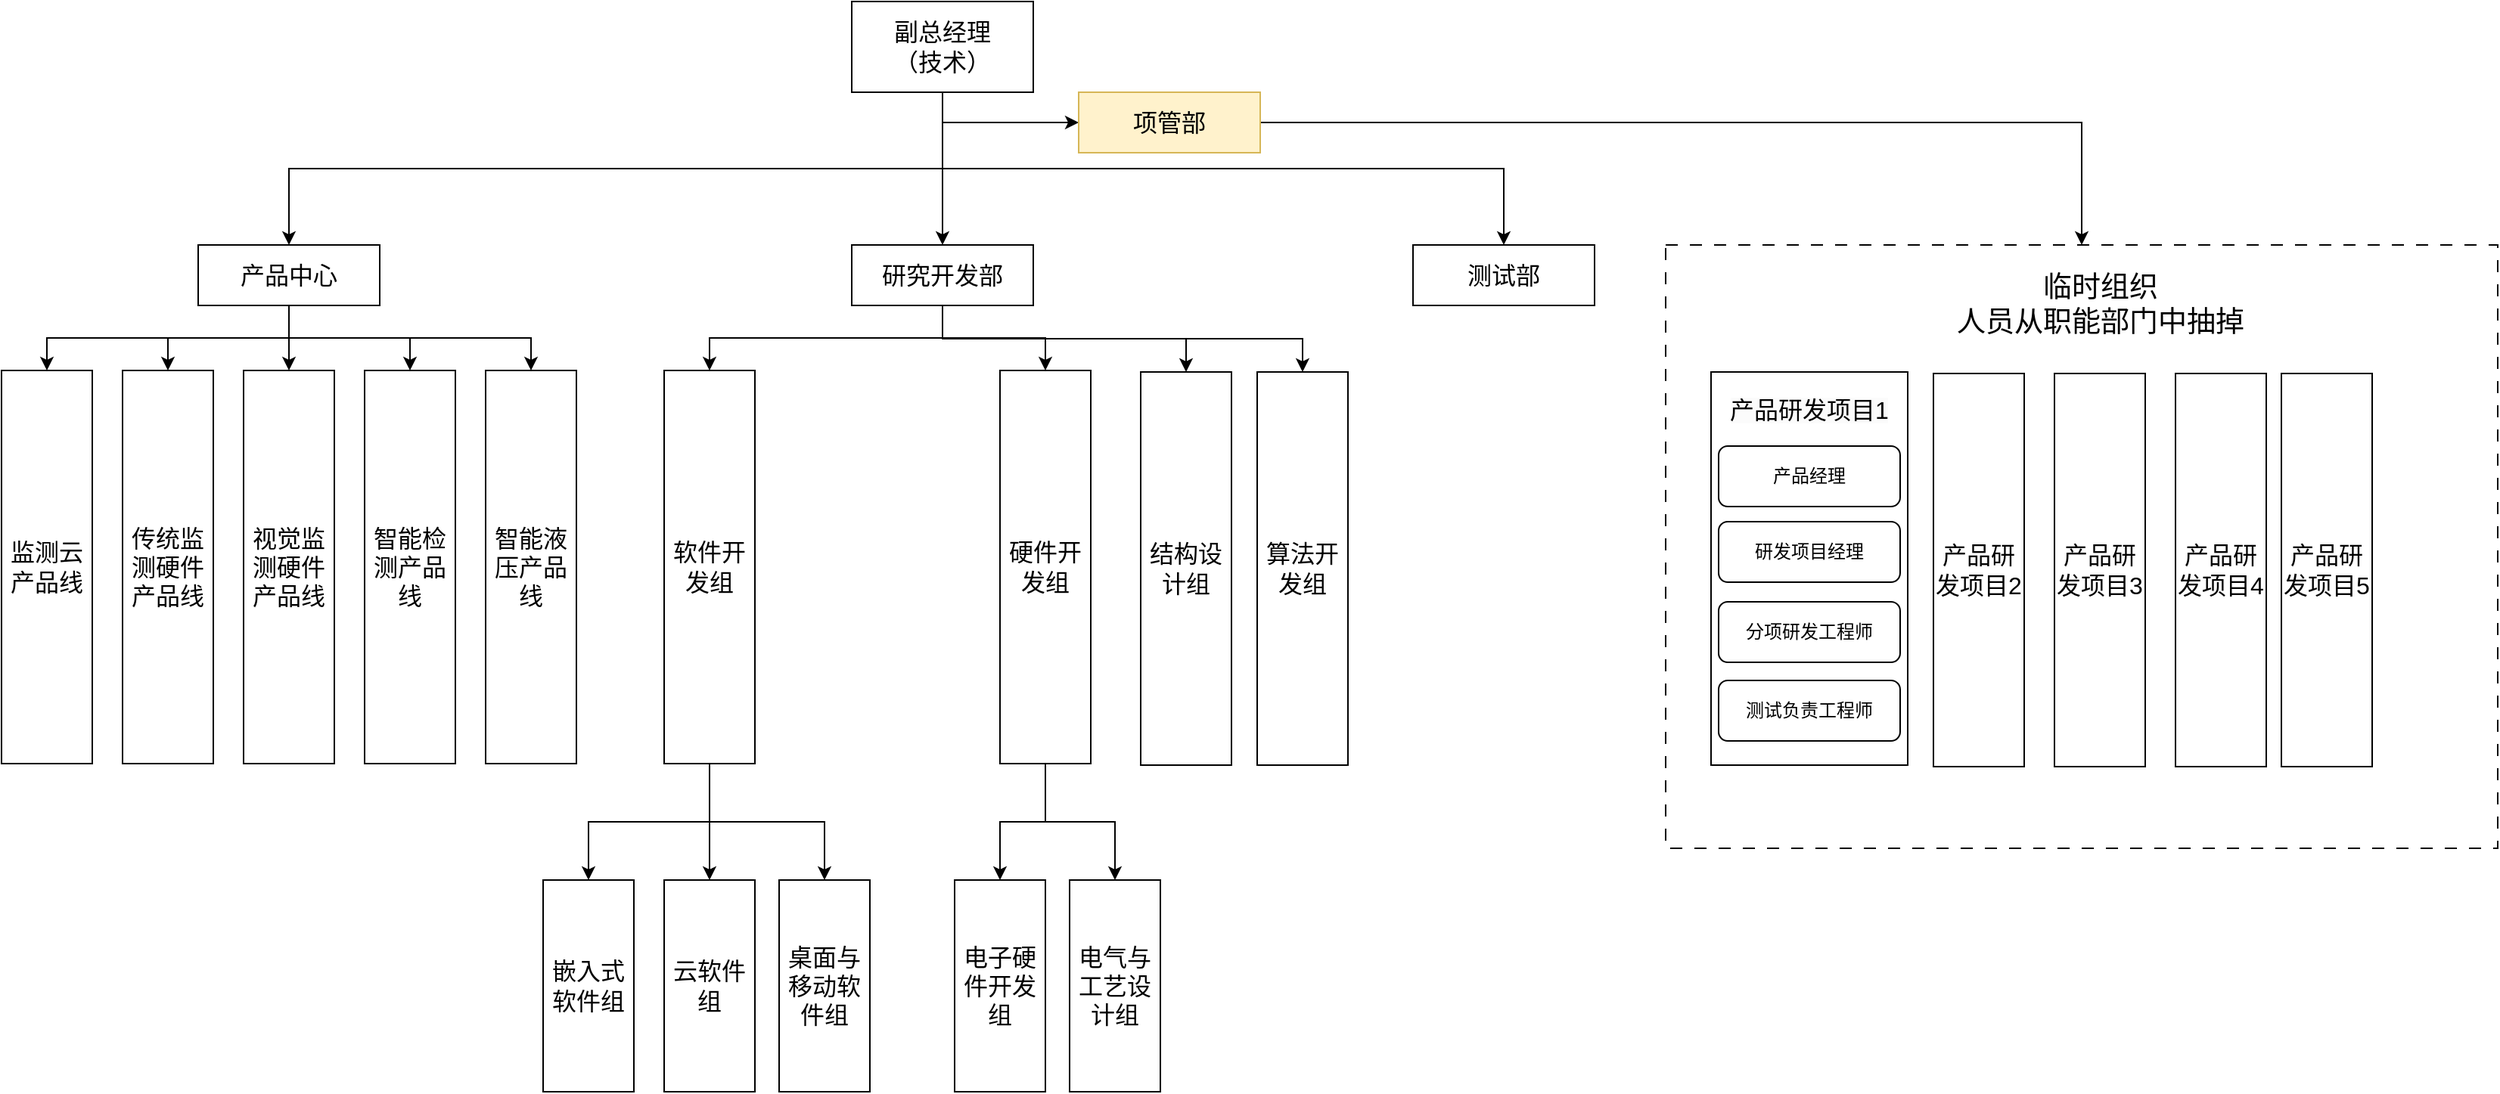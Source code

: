 <mxfile version="26.0.11">
  <diagram id="prtHgNgQTEPvFCAcTncT" name="Page-1">
    <mxGraphModel dx="3951" dy="887" grid="1" gridSize="10" guides="1" tooltips="1" connect="1" arrows="1" fold="1" page="1" pageScale="1" pageWidth="2336" pageHeight="1654" math="0" shadow="0">
      <root>
        <mxCell id="0" />
        <mxCell id="1" parent="0" />
        <mxCell id="0KbTK09zkIhOg32RmNXg-6" style="edgeStyle=orthogonalEdgeStyle;rounded=0;orthogonalLoop=1;jettySize=auto;html=1;exitX=0.5;exitY=1;exitDx=0;exitDy=0;" parent="1" source="0KbTK09zkIhOg32RmNXg-7" target="0KbTK09zkIhOg32RmNXg-8" edge="1">
          <mxGeometry relative="1" as="geometry" />
        </mxCell>
        <mxCell id="0KbTK09zkIhOg32RmNXg-12" style="edgeStyle=orthogonalEdgeStyle;rounded=0;orthogonalLoop=1;jettySize=auto;html=1;exitX=0.5;exitY=1;exitDx=0;exitDy=0;entryX=0.5;entryY=0;entryDx=0;entryDy=0;" parent="1" source="0KbTK09zkIhOg32RmNXg-7" target="0KbTK09zkIhOg32RmNXg-11" edge="1">
          <mxGeometry relative="1" as="geometry" />
        </mxCell>
        <mxCell id="-WoLyxWVLuSbDuVdsxPP-8" style="edgeStyle=orthogonalEdgeStyle;rounded=0;orthogonalLoop=1;jettySize=auto;html=1;exitX=0.5;exitY=1;exitDx=0;exitDy=0;entryX=0;entryY=0.5;entryDx=0;entryDy=0;" parent="1" source="0KbTK09zkIhOg32RmNXg-7" target="-WoLyxWVLuSbDuVdsxPP-7" edge="1">
          <mxGeometry relative="1" as="geometry" />
        </mxCell>
        <mxCell id="0KbTK09zkIhOg32RmNXg-7" value="副总经理&lt;div&gt;（技术）&lt;/div&gt;" style="rounded=0;whiteSpace=wrap;html=1;fontSize=16;" parent="1" vertex="1">
          <mxGeometry x="-1538" y="280" width="120" height="60" as="geometry" />
        </mxCell>
        <mxCell id="0KbTK09zkIhOg32RmNXg-24" style="edgeStyle=orthogonalEdgeStyle;rounded=0;orthogonalLoop=1;jettySize=auto;html=1;exitX=0.5;exitY=1;exitDx=0;exitDy=0;entryX=0.5;entryY=0;entryDx=0;entryDy=0;" parent="1" source="0KbTK09zkIhOg32RmNXg-8" target="0KbTK09zkIhOg32RmNXg-16" edge="1">
          <mxGeometry relative="1" as="geometry" />
        </mxCell>
        <mxCell id="0KbTK09zkIhOg32RmNXg-25" style="edgeStyle=orthogonalEdgeStyle;rounded=0;orthogonalLoop=1;jettySize=auto;html=1;exitX=0.5;exitY=1;exitDx=0;exitDy=0;" parent="1" source="0KbTK09zkIhOg32RmNXg-8" target="0KbTK09zkIhOg32RmNXg-15" edge="1">
          <mxGeometry relative="1" as="geometry" />
        </mxCell>
        <mxCell id="0KbTK09zkIhOg32RmNXg-26" style="edgeStyle=orthogonalEdgeStyle;rounded=0;orthogonalLoop=1;jettySize=auto;html=1;exitX=0.5;exitY=1;exitDx=0;exitDy=0;" parent="1" source="0KbTK09zkIhOg32RmNXg-8" target="0KbTK09zkIhOg32RmNXg-14" edge="1">
          <mxGeometry relative="1" as="geometry" />
        </mxCell>
        <mxCell id="0KbTK09zkIhOg32RmNXg-27" style="edgeStyle=orthogonalEdgeStyle;rounded=0;orthogonalLoop=1;jettySize=auto;html=1;exitX=0.5;exitY=1;exitDx=0;exitDy=0;entryX=0.5;entryY=0;entryDx=0;entryDy=0;" parent="1" source="0KbTK09zkIhOg32RmNXg-8" target="0KbTK09zkIhOg32RmNXg-17" edge="1">
          <mxGeometry relative="1" as="geometry" />
        </mxCell>
        <mxCell id="0KbTK09zkIhOg32RmNXg-28" style="edgeStyle=orthogonalEdgeStyle;rounded=0;orthogonalLoop=1;jettySize=auto;html=1;exitX=0.5;exitY=1;exitDx=0;exitDy=0;" parent="1" source="0KbTK09zkIhOg32RmNXg-8" target="0KbTK09zkIhOg32RmNXg-18" edge="1">
          <mxGeometry relative="1" as="geometry" />
        </mxCell>
        <mxCell id="0KbTK09zkIhOg32RmNXg-8" value="产品中心" style="rounded=0;whiteSpace=wrap;html=1;fontSize=16;" parent="1" vertex="1">
          <mxGeometry x="-1970" y="441" width="120" height="40" as="geometry" />
        </mxCell>
        <mxCell id="0KbTK09zkIhOg32RmNXg-29" style="edgeStyle=orthogonalEdgeStyle;rounded=0;orthogonalLoop=1;jettySize=auto;html=1;exitX=0.5;exitY=1;exitDx=0;exitDy=0;" parent="1" source="0KbTK09zkIhOg32RmNXg-9" target="0KbTK09zkIhOg32RmNXg-19" edge="1">
          <mxGeometry relative="1" as="geometry" />
        </mxCell>
        <mxCell id="0KbTK09zkIhOg32RmNXg-32" style="edgeStyle=orthogonalEdgeStyle;rounded=0;orthogonalLoop=1;jettySize=auto;html=1;exitX=0.5;exitY=1;exitDx=0;exitDy=0;entryX=0.5;entryY=0;entryDx=0;entryDy=0;" parent="1" source="0KbTK09zkIhOg32RmNXg-9" target="0KbTK09zkIhOg32RmNXg-21" edge="1">
          <mxGeometry relative="1" as="geometry" />
        </mxCell>
        <mxCell id="0KbTK09zkIhOg32RmNXg-33" style="edgeStyle=orthogonalEdgeStyle;rounded=0;orthogonalLoop=1;jettySize=auto;html=1;exitX=0.5;exitY=1;exitDx=0;exitDy=0;entryX=0.5;entryY=0;entryDx=0;entryDy=0;" parent="1" source="0KbTK09zkIhOg32RmNXg-9" target="0KbTK09zkIhOg32RmNXg-22" edge="1">
          <mxGeometry relative="1" as="geometry" />
        </mxCell>
        <mxCell id="0KbTK09zkIhOg32RmNXg-34" style="edgeStyle=orthogonalEdgeStyle;rounded=0;orthogonalLoop=1;jettySize=auto;html=1;exitX=0.5;exitY=1;exitDx=0;exitDy=0;" parent="1" source="0KbTK09zkIhOg32RmNXg-9" target="0KbTK09zkIhOg32RmNXg-23" edge="1">
          <mxGeometry relative="1" as="geometry" />
        </mxCell>
        <mxCell id="0KbTK09zkIhOg32RmNXg-9" value="研究开发部" style="rounded=0;whiteSpace=wrap;html=1;fontSize=16;" parent="1" vertex="1">
          <mxGeometry x="-1538" y="441" width="120" height="40" as="geometry" />
        </mxCell>
        <mxCell id="0KbTK09zkIhOg32RmNXg-10" style="edgeStyle=orthogonalEdgeStyle;rounded=0;orthogonalLoop=1;jettySize=auto;html=1;exitX=0.5;exitY=1;exitDx=0;exitDy=0;" parent="1" source="0KbTK09zkIhOg32RmNXg-7" target="0KbTK09zkIhOg32RmNXg-9" edge="1">
          <mxGeometry relative="1" as="geometry">
            <mxPoint x="-1480" y="371" as="sourcePoint" />
            <mxPoint x="-1806" y="461" as="targetPoint" />
          </mxGeometry>
        </mxCell>
        <mxCell id="0KbTK09zkIhOg32RmNXg-11" value="测试部" style="rounded=0;whiteSpace=wrap;html=1;fontSize=16;" parent="1" vertex="1">
          <mxGeometry x="-1167" y="441" width="120" height="40" as="geometry" />
        </mxCell>
        <mxCell id="0KbTK09zkIhOg32RmNXg-14" value="监测云产品线" style="rounded=0;whiteSpace=wrap;html=1;fontSize=16;" parent="1" vertex="1">
          <mxGeometry x="-2100" y="524" width="60" height="260" as="geometry" />
        </mxCell>
        <mxCell id="0KbTK09zkIhOg32RmNXg-15" value="&lt;font style=&quot;font-size: 16px;&quot;&gt;传统监测硬件产品线&lt;/font&gt;" style="rounded=0;whiteSpace=wrap;html=1;" parent="1" vertex="1">
          <mxGeometry x="-2020" y="524" width="60" height="260" as="geometry" />
        </mxCell>
        <mxCell id="0KbTK09zkIhOg32RmNXg-16" value="&lt;font style=&quot;font-size: 16px;&quot;&gt;视觉监测硬件产品线&lt;/font&gt;" style="rounded=0;whiteSpace=wrap;html=1;" parent="1" vertex="1">
          <mxGeometry x="-1940" y="524" width="60" height="260" as="geometry" />
        </mxCell>
        <mxCell id="0KbTK09zkIhOg32RmNXg-17" value="智能检测产品线" style="rounded=0;whiteSpace=wrap;html=1;fontSize=16;" parent="1" vertex="1">
          <mxGeometry x="-1860" y="524" width="60" height="260" as="geometry" />
        </mxCell>
        <mxCell id="0KbTK09zkIhOg32RmNXg-18" value="智能液压产品线" style="rounded=0;whiteSpace=wrap;html=1;fontSize=16;" parent="1" vertex="1">
          <mxGeometry x="-1780" y="524" width="60" height="260" as="geometry" />
        </mxCell>
        <mxCell id="-WoLyxWVLuSbDuVdsxPP-4" style="edgeStyle=orthogonalEdgeStyle;rounded=0;orthogonalLoop=1;jettySize=auto;html=1;exitX=0.5;exitY=1;exitDx=0;exitDy=0;entryX=0.5;entryY=0;entryDx=0;entryDy=0;" parent="1" source="0KbTK09zkIhOg32RmNXg-19" target="-WoLyxWVLuSbDuVdsxPP-2" edge="1">
          <mxGeometry relative="1" as="geometry" />
        </mxCell>
        <mxCell id="-WoLyxWVLuSbDuVdsxPP-5" style="edgeStyle=orthogonalEdgeStyle;rounded=0;orthogonalLoop=1;jettySize=auto;html=1;exitX=0.5;exitY=1;exitDx=0;exitDy=0;entryX=0.5;entryY=0;entryDx=0;entryDy=0;" parent="1" source="0KbTK09zkIhOg32RmNXg-19" target="-WoLyxWVLuSbDuVdsxPP-1" edge="1">
          <mxGeometry relative="1" as="geometry" />
        </mxCell>
        <mxCell id="-WoLyxWVLuSbDuVdsxPP-6" style="edgeStyle=orthogonalEdgeStyle;rounded=0;orthogonalLoop=1;jettySize=auto;html=1;exitX=0.5;exitY=1;exitDx=0;exitDy=0;" parent="1" source="0KbTK09zkIhOg32RmNXg-19" target="-WoLyxWVLuSbDuVdsxPP-3" edge="1">
          <mxGeometry relative="1" as="geometry" />
        </mxCell>
        <mxCell id="0KbTK09zkIhOg32RmNXg-19" value="软件开发组" style="rounded=0;whiteSpace=wrap;html=1;fontSize=16;" parent="1" vertex="1">
          <mxGeometry x="-1662" y="524" width="60" height="260" as="geometry" />
        </mxCell>
        <mxCell id="gt4vpv1iQBngodLOZwcH-23" style="edgeStyle=orthogonalEdgeStyle;rounded=0;orthogonalLoop=1;jettySize=auto;html=1;exitX=0.5;exitY=1;exitDx=0;exitDy=0;entryX=0.5;entryY=0;entryDx=0;entryDy=0;" edge="1" parent="1" source="0KbTK09zkIhOg32RmNXg-21" target="gt4vpv1iQBngodLOZwcH-20">
          <mxGeometry relative="1" as="geometry" />
        </mxCell>
        <mxCell id="gt4vpv1iQBngodLOZwcH-24" style="edgeStyle=orthogonalEdgeStyle;rounded=0;orthogonalLoop=1;jettySize=auto;html=1;exitX=0.5;exitY=1;exitDx=0;exitDy=0;entryX=0.5;entryY=0;entryDx=0;entryDy=0;" edge="1" parent="1" source="0KbTK09zkIhOg32RmNXg-21" target="gt4vpv1iQBngodLOZwcH-21">
          <mxGeometry relative="1" as="geometry" />
        </mxCell>
        <mxCell id="0KbTK09zkIhOg32RmNXg-21" value="硬件开发组" style="rounded=0;whiteSpace=wrap;html=1;fontSize=16;" parent="1" vertex="1">
          <mxGeometry x="-1440" y="524" width="60" height="260" as="geometry" />
        </mxCell>
        <mxCell id="0KbTK09zkIhOg32RmNXg-22" value="结构设计组" style="rounded=0;whiteSpace=wrap;html=1;fontSize=16;" parent="1" vertex="1">
          <mxGeometry x="-1347" y="525" width="60" height="260" as="geometry" />
        </mxCell>
        <mxCell id="0KbTK09zkIhOg32RmNXg-23" value="算法开发组" style="rounded=0;whiteSpace=wrap;html=1;fontSize=16;" parent="1" vertex="1">
          <mxGeometry x="-1270" y="525" width="60" height="260" as="geometry" />
        </mxCell>
        <mxCell id="-WoLyxWVLuSbDuVdsxPP-1" value="嵌入式软件组" style="rounded=0;whiteSpace=wrap;html=1;fontSize=16;" parent="1" vertex="1">
          <mxGeometry x="-1742" y="861" width="60" height="140" as="geometry" />
        </mxCell>
        <mxCell id="-WoLyxWVLuSbDuVdsxPP-2" value="云软件组" style="rounded=0;whiteSpace=wrap;html=1;fontSize=16;" parent="1" vertex="1">
          <mxGeometry x="-1662" y="861" width="60" height="140" as="geometry" />
        </mxCell>
        <mxCell id="-WoLyxWVLuSbDuVdsxPP-3" value="桌面与移动软件组" style="rounded=0;whiteSpace=wrap;html=1;fontSize=16;" parent="1" vertex="1">
          <mxGeometry x="-1586" y="861" width="60" height="140" as="geometry" />
        </mxCell>
        <mxCell id="gt4vpv1iQBngodLOZwcH-11" style="edgeStyle=orthogonalEdgeStyle;rounded=0;orthogonalLoop=1;jettySize=auto;html=1;exitX=1;exitY=0.5;exitDx=0;exitDy=0;entryX=0.5;entryY=0;entryDx=0;entryDy=0;" edge="1" parent="1" source="-WoLyxWVLuSbDuVdsxPP-7" target="gt4vpv1iQBngodLOZwcH-25">
          <mxGeometry relative="1" as="geometry" />
        </mxCell>
        <mxCell id="-WoLyxWVLuSbDuVdsxPP-7" value="项管部" style="rounded=0;whiteSpace=wrap;html=1;fontSize=16;fillColor=#fff2cc;strokeColor=#d6b656;" parent="1" vertex="1">
          <mxGeometry x="-1388" y="340" width="120" height="40" as="geometry" />
        </mxCell>
        <mxCell id="gt4vpv1iQBngodLOZwcH-6" value="" style="rounded=0;whiteSpace=wrap;html=1;fontSize=16;labelPosition=center;verticalLabelPosition=top;align=center;verticalAlign=bottom;" vertex="1" parent="1">
          <mxGeometry x="-970" y="525" width="130" height="260" as="geometry" />
        </mxCell>
        <mxCell id="gt4vpv1iQBngodLOZwcH-7" value="产品研发项目2" style="rounded=0;whiteSpace=wrap;html=1;fontSize=16;" vertex="1" parent="1">
          <mxGeometry x="-823" y="526" width="60" height="260" as="geometry" />
        </mxCell>
        <mxCell id="gt4vpv1iQBngodLOZwcH-8" value="产品研发项目3" style="rounded=0;whiteSpace=wrap;html=1;fontSize=16;" vertex="1" parent="1">
          <mxGeometry x="-743" y="526" width="60" height="260" as="geometry" />
        </mxCell>
        <mxCell id="gt4vpv1iQBngodLOZwcH-9" value="产品研发项目4" style="rounded=0;whiteSpace=wrap;html=1;fontSize=16;" vertex="1" parent="1">
          <mxGeometry x="-663" y="526" width="60" height="260" as="geometry" />
        </mxCell>
        <mxCell id="gt4vpv1iQBngodLOZwcH-10" value="产品研发项目5" style="rounded=0;whiteSpace=wrap;html=1;fontSize=16;" vertex="1" parent="1">
          <mxGeometry x="-593" y="526" width="60" height="260" as="geometry" />
        </mxCell>
        <mxCell id="gt4vpv1iQBngodLOZwcH-14" value="产品经理" style="rounded=1;whiteSpace=wrap;html=1;" vertex="1" parent="1">
          <mxGeometry x="-965" y="574" width="120" height="40" as="geometry" />
        </mxCell>
        <mxCell id="gt4vpv1iQBngodLOZwcH-15" value="研发项目经理" style="rounded=1;whiteSpace=wrap;html=1;" vertex="1" parent="1">
          <mxGeometry x="-965" y="624" width="120" height="40" as="geometry" />
        </mxCell>
        <mxCell id="gt4vpv1iQBngodLOZwcH-16" value="分项研发工程师" style="rounded=1;whiteSpace=wrap;html=1;" vertex="1" parent="1">
          <mxGeometry x="-965" y="677" width="120" height="40" as="geometry" />
        </mxCell>
        <mxCell id="gt4vpv1iQBngodLOZwcH-17" value="测试负责工程师" style="rounded=1;whiteSpace=wrap;html=1;" vertex="1" parent="1">
          <mxGeometry x="-965" y="729" width="120" height="40" as="geometry" />
        </mxCell>
        <mxCell id="gt4vpv1iQBngodLOZwcH-18" value="&lt;span style=&quot;color: rgb(0, 0, 0); font-family: Helvetica; font-size: 16px; font-style: normal; font-variant-ligatures: normal; font-variant-caps: normal; font-weight: 400; letter-spacing: normal; orphans: 2; text-indent: 0px; text-transform: none; widows: 2; word-spacing: 0px; -webkit-text-stroke-width: 0px; white-space: normal; background-color: rgb(251, 251, 251); text-decoration-thickness: initial; text-decoration-style: initial; text-decoration-color: initial; float: none; display: inline !important;&quot;&gt;产品研发项目1&lt;/span&gt;" style="text;whiteSpace=wrap;html=1;align=center;" vertex="1" parent="1">
          <mxGeometry x="-975" y="534" width="140" height="40" as="geometry" />
        </mxCell>
        <mxCell id="gt4vpv1iQBngodLOZwcH-20" value="电子硬件开发组" style="rounded=0;whiteSpace=wrap;html=1;fontSize=16;" vertex="1" parent="1">
          <mxGeometry x="-1470" y="861" width="60" height="140" as="geometry" />
        </mxCell>
        <mxCell id="gt4vpv1iQBngodLOZwcH-21" value="电气与工艺设计组" style="rounded=0;whiteSpace=wrap;html=1;fontSize=16;" vertex="1" parent="1">
          <mxGeometry x="-1394" y="861" width="60" height="140" as="geometry" />
        </mxCell>
        <mxCell id="gt4vpv1iQBngodLOZwcH-25" value="" style="rounded=0;whiteSpace=wrap;html=1;fillColor=none;dashed=1;dashPattern=8 8;" vertex="1" parent="1">
          <mxGeometry x="-1000" y="441" width="550" height="399" as="geometry" />
        </mxCell>
        <mxCell id="gt4vpv1iQBngodLOZwcH-26" value="&lt;font style=&quot;font-size: 19px;&quot;&gt;临时组织&lt;/font&gt;&lt;div&gt;&lt;font style=&quot;font-size: 19px;&quot;&gt;人员从职能部门中抽掉&lt;/font&gt;&lt;/div&gt;" style="text;html=1;align=center;verticalAlign=middle;resizable=0;points=[];autosize=1;strokeColor=none;fillColor=none;" vertex="1" parent="1">
          <mxGeometry x="-818" y="450" width="210" height="60" as="geometry" />
        </mxCell>
      </root>
    </mxGraphModel>
  </diagram>
</mxfile>

